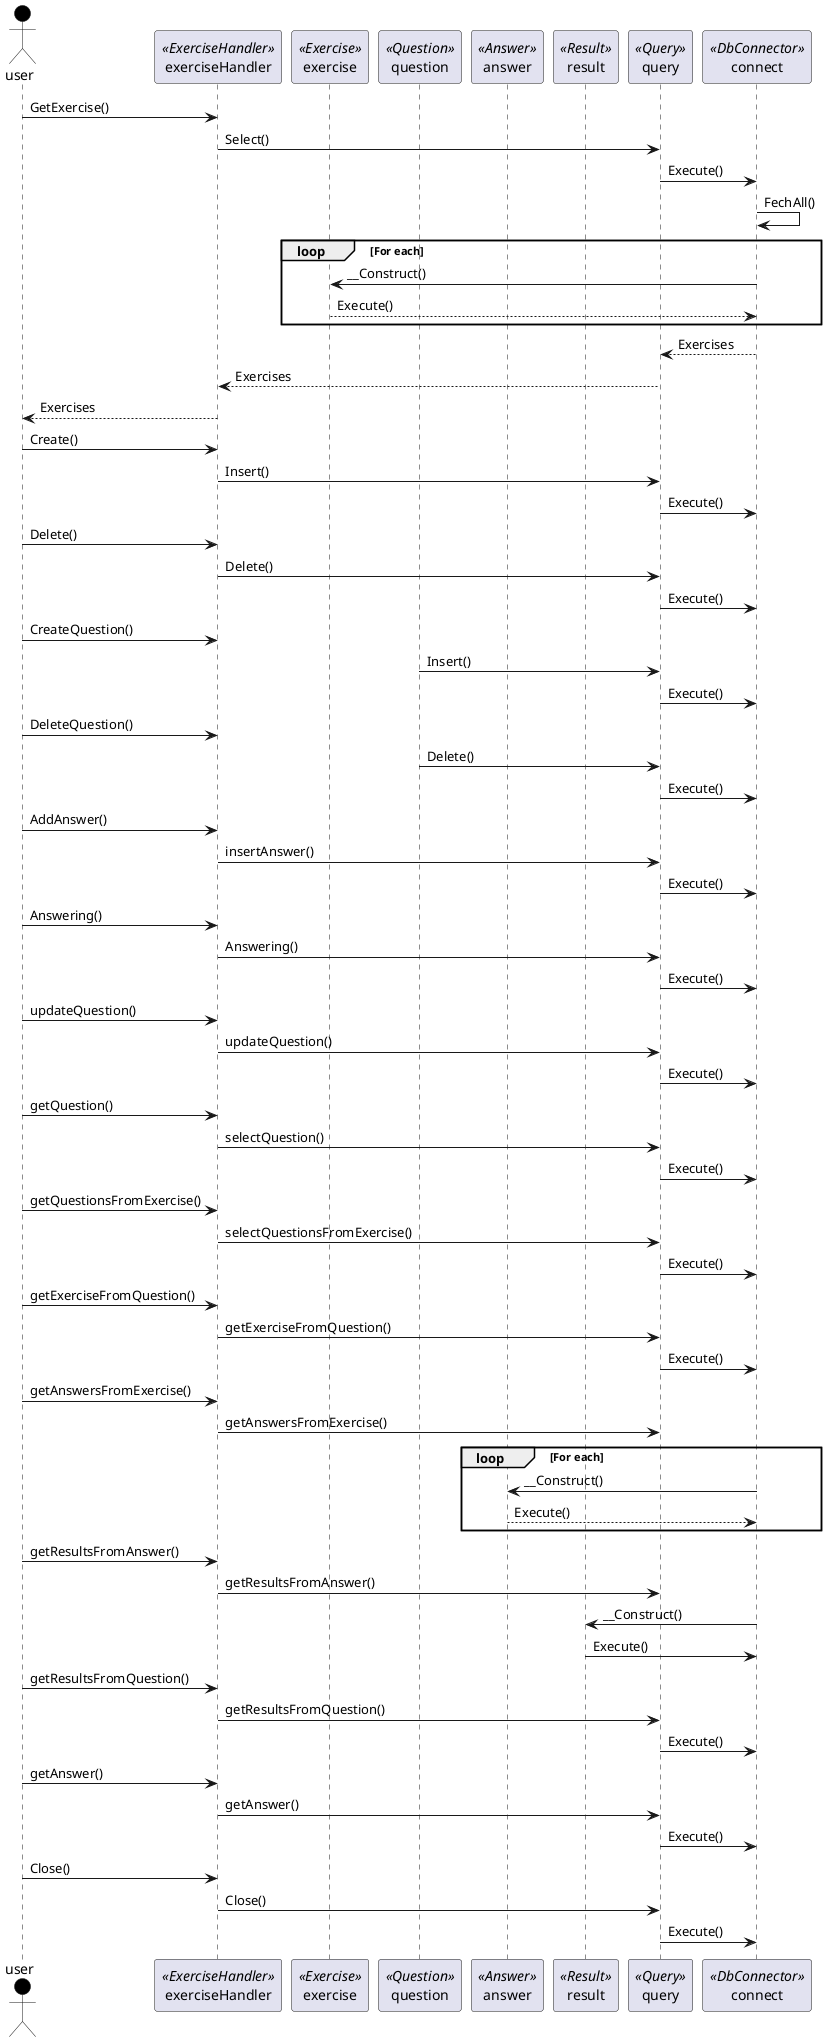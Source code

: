 @startuml

actor user as user #black
participant exerciseHandler as ExerciseHandler <<ExerciseHandler>>
participant exercise as Exercise <<Exercise>>
participant question as Question <<Question>>
participant answer as Answer <<Answer>>
participant result as Result <<Result>>
participant query as Query <<Query>>
participant connect as DbConnector <<DbConnector>> 
user -> ExerciseHandler : GetExercise()
ExerciseHandler -> Query : Select()
Query -> DbConnector : Execute()
DbConnector->DbConnector : FechAll()
loop For each 
DbConnector->Exercise : __Construct()
Exercise-->DbConnector : Execute()
end
DbConnector --> Query : Exercises
Query --> ExerciseHandler : Exercises
ExerciseHandler --> user : Exercises

user->ExerciseHandler : Create()
ExerciseHandler->Query : Insert()
Query->DbConnector : Execute()

user->ExerciseHandler : Delete()
ExerciseHandler->Query : Delete()
Query->DbConnector : Execute()

user->ExerciseHandler : CreateQuestion()
Question->Query : Insert()
Query->DbConnector : Execute()

user->ExerciseHandler : DeleteQuestion()
Question->Query : Delete()
Query->DbConnector : Execute()

user-> ExerciseHandler : AddAnswer()
ExerciseHandler->Query : insertAnswer()
Query->DbConnector : Execute()

user-> ExerciseHandler : Answering()
ExerciseHandler->Query : Answering()
Query->DbConnector : Execute()

user-> ExerciseHandler : updateQuestion()
ExerciseHandler->Query : updateQuestion()
Query->DbConnector : Execute()

user-> ExerciseHandler : getQuestion()
ExerciseHandler->Query : selectQuestion()
Query->DbConnector : Execute()

user-> ExerciseHandler : getQuestionsFromExercise()
ExerciseHandler->Query : selectQuestionsFromExercise()
Query->DbConnector : Execute()

user-> ExerciseHandler : getExerciseFromQuestion()
ExerciseHandler->Query : getExerciseFromQuestion()
Query->DbConnector : Execute()

user-> ExerciseHandler : getAnswersFromExercise()
ExerciseHandler->Query : getAnswersFromExercise()
loop For each 
DbConnector->Answer : __Construct()
Answer-->DbConnector : Execute()
end

user-> ExerciseHandler : getResultsFromAnswer()
ExerciseHandler->Query : getResultsFromAnswer()
DbConnector->Result : __Construct()
Result->DbConnector : Execute()


user-> ExerciseHandler : getResultsFromQuestion()
ExerciseHandler->Query : getResultsFromQuestion()
Query->DbConnector : Execute()

user-> ExerciseHandler : getAnswer()
ExerciseHandler->Query : getAnswer()
Query->DbConnector : Execute()

user-> ExerciseHandler : Close()
ExerciseHandler->Query : Close()
Query->DbConnector : Execute()
@enduml